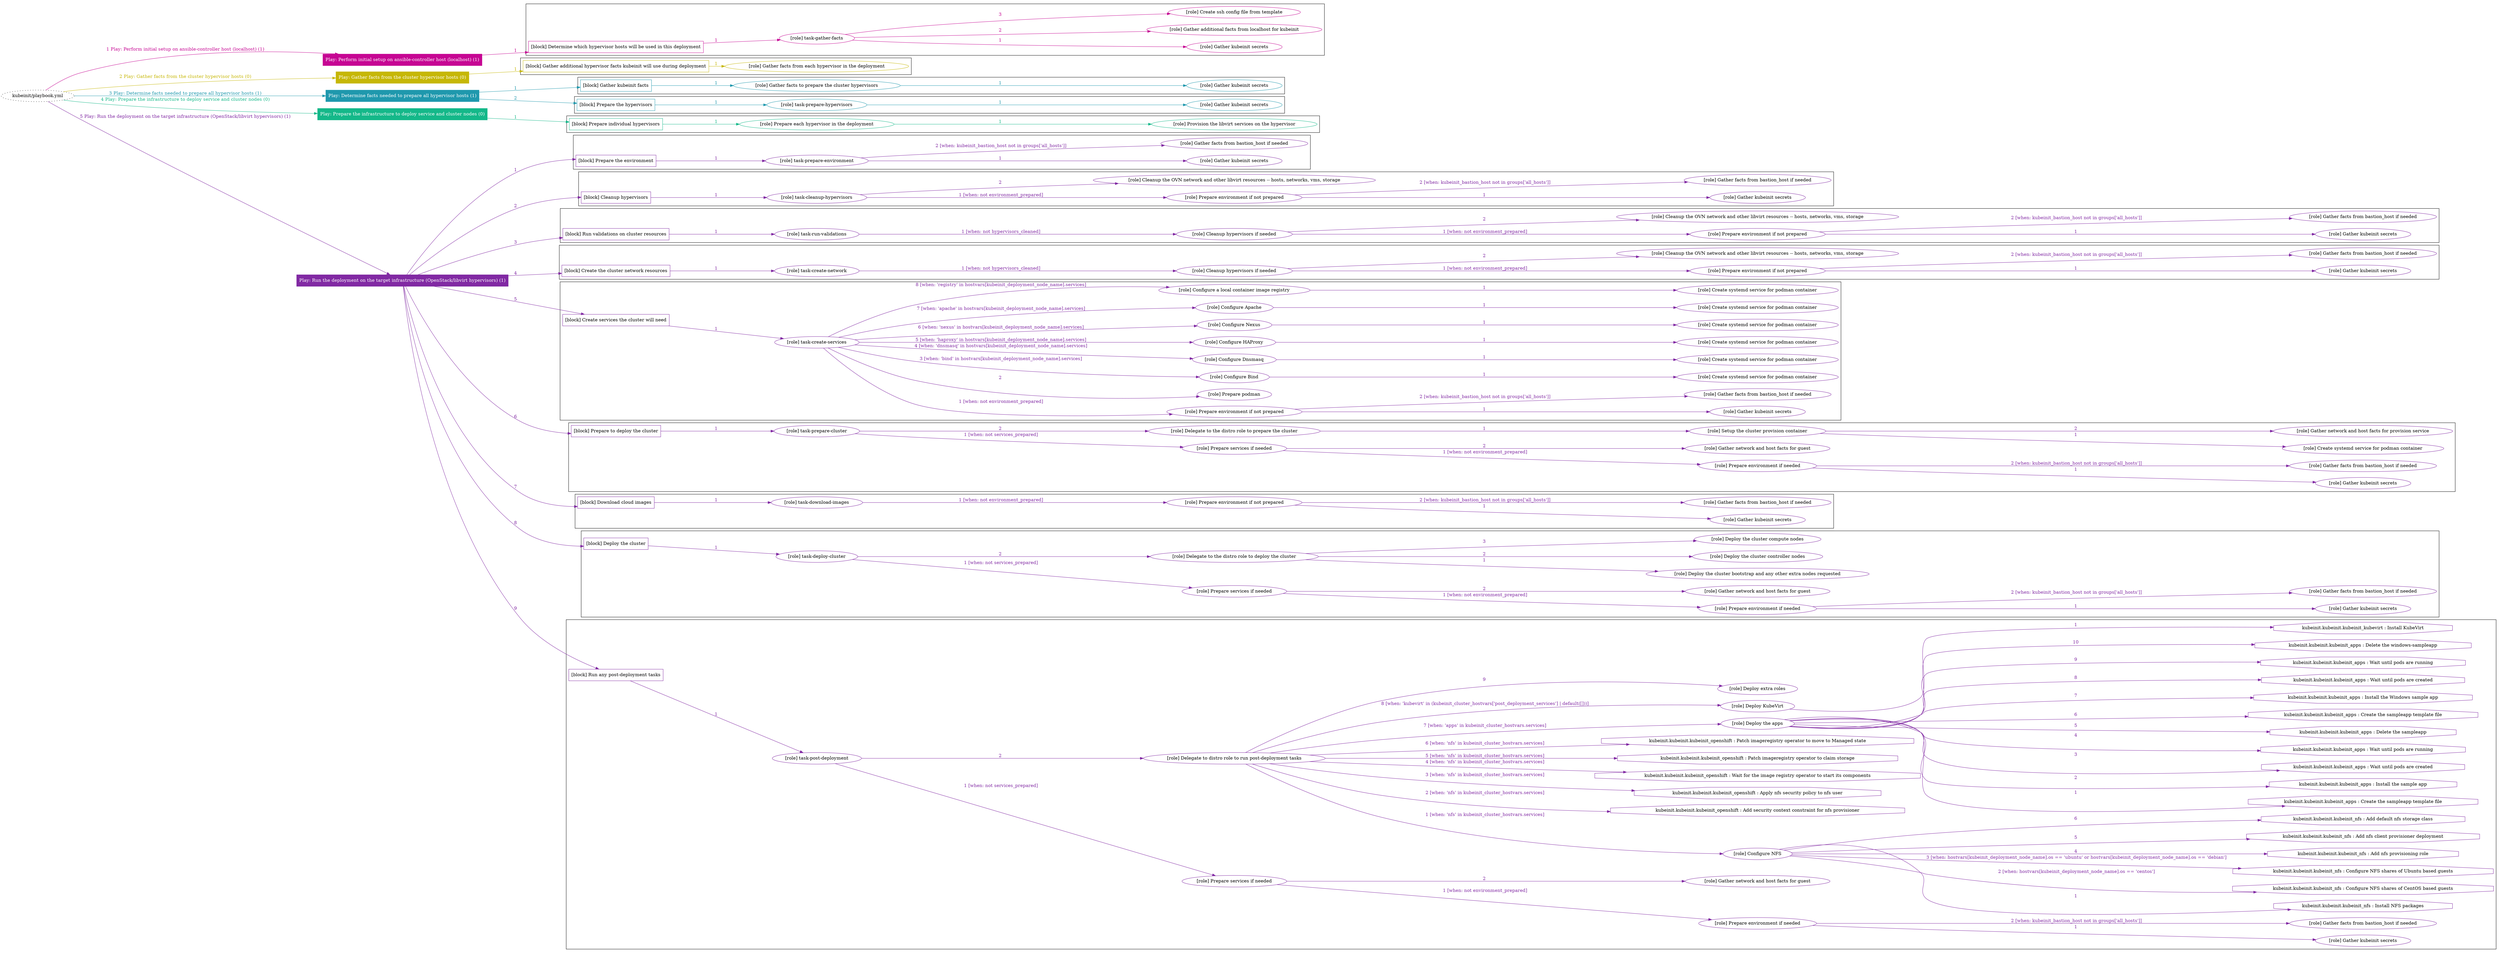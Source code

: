 digraph {
	graph [concentrate=true ordering=in rankdir=LR ratio=fill]
	edge [esep=5 sep=10]
	"kubeinit/playbook.yml" [URL="/home/runner/work/kubeinit/kubeinit/kubeinit/playbook.yml" id=playbook_24b27080 style=dotted]
	"kubeinit/playbook.yml" -> play_3005b22e [label="1 Play: Perform initial setup on ansible-controller host (localhost) (1)" color="#c60693" fontcolor="#c60693" id=edge_play_3005b22e labeltooltip="1 Play: Perform initial setup on ansible-controller host (localhost) (1)" tooltip="1 Play: Perform initial setup on ansible-controller host (localhost) (1)"]
	subgraph "Play: Perform initial setup on ansible-controller host (localhost) (1)" {
		play_3005b22e [label="Play: Perform initial setup on ansible-controller host (localhost) (1)" URL="/home/runner/work/kubeinit/kubeinit/kubeinit/playbook.yml" color="#c60693" fontcolor="#ffffff" id=play_3005b22e shape=box style=filled tooltip=localhost]
		play_3005b22e -> block_04c48a09 [label=1 color="#c60693" fontcolor="#c60693" id=edge_block_04c48a09 labeltooltip=1 tooltip=1]
		subgraph cluster_block_04c48a09 {
			block_04c48a09 [label="[block] Determine which hypervisor hosts will be used in this deployment" URL="/home/runner/work/kubeinit/kubeinit/kubeinit/playbook.yml" color="#c60693" id=block_04c48a09 labeltooltip="Determine which hypervisor hosts will be used in this deployment" shape=box tooltip="Determine which hypervisor hosts will be used in this deployment"]
			block_04c48a09 -> role_ac8f7648 [label="1 " color="#c60693" fontcolor="#c60693" id=edge_role_ac8f7648 labeltooltip="1 " tooltip="1 "]
			subgraph "task-gather-facts" {
				role_ac8f7648 [label="[role] task-gather-facts" URL="/home/runner/work/kubeinit/kubeinit/kubeinit/playbook.yml" color="#c60693" id=role_ac8f7648 tooltip="task-gather-facts"]
				role_ac8f7648 -> role_80fc2113 [label="1 " color="#c60693" fontcolor="#c60693" id=edge_role_80fc2113 labeltooltip="1 " tooltip="1 "]
				subgraph "Gather kubeinit secrets" {
					role_80fc2113 [label="[role] Gather kubeinit secrets" URL="/home/runner/.ansible/collections/ansible_collections/kubeinit/kubeinit/roles/kubeinit_prepare/tasks/build_hypervisors_group.yml" color="#c60693" id=role_80fc2113 tooltip="Gather kubeinit secrets"]
				}
				role_ac8f7648 -> role_4550990d [label="2 " color="#c60693" fontcolor="#c60693" id=edge_role_4550990d labeltooltip="2 " tooltip="2 "]
				subgraph "Gather additional facts from localhost for kubeinit" {
					role_4550990d [label="[role] Gather additional facts from localhost for kubeinit" URL="/home/runner/.ansible/collections/ansible_collections/kubeinit/kubeinit/roles/kubeinit_prepare/tasks/build_hypervisors_group.yml" color="#c60693" id=role_4550990d tooltip="Gather additional facts from localhost for kubeinit"]
				}
				role_ac8f7648 -> role_33eaaa52 [label="3 " color="#c60693" fontcolor="#c60693" id=edge_role_33eaaa52 labeltooltip="3 " tooltip="3 "]
				subgraph "Create ssh config file from template" {
					role_33eaaa52 [label="[role] Create ssh config file from template" URL="/home/runner/.ansible/collections/ansible_collections/kubeinit/kubeinit/roles/kubeinit_prepare/tasks/build_hypervisors_group.yml" color="#c60693" id=role_33eaaa52 tooltip="Create ssh config file from template"]
				}
			}
		}
	}
	"kubeinit/playbook.yml" -> play_8360326a [label="2 Play: Gather facts from the cluster hypervisor hosts (0)" color="#c6b706" fontcolor="#c6b706" id=edge_play_8360326a labeltooltip="2 Play: Gather facts from the cluster hypervisor hosts (0)" tooltip="2 Play: Gather facts from the cluster hypervisor hosts (0)"]
	subgraph "Play: Gather facts from the cluster hypervisor hosts (0)" {
		play_8360326a [label="Play: Gather facts from the cluster hypervisor hosts (0)" URL="/home/runner/work/kubeinit/kubeinit/kubeinit/playbook.yml" color="#c6b706" fontcolor="#ffffff" id=play_8360326a shape=box style=filled tooltip="Play: Gather facts from the cluster hypervisor hosts (0)"]
		play_8360326a -> block_1cc5be8b [label=1 color="#c6b706" fontcolor="#c6b706" id=edge_block_1cc5be8b labeltooltip=1 tooltip=1]
		subgraph cluster_block_1cc5be8b {
			block_1cc5be8b [label="[block] Gather additional hypervisor facts kubeinit will use during deployment" URL="/home/runner/work/kubeinit/kubeinit/kubeinit/playbook.yml" color="#c6b706" id=block_1cc5be8b labeltooltip="Gather additional hypervisor facts kubeinit will use during deployment" shape=box tooltip="Gather additional hypervisor facts kubeinit will use during deployment"]
			block_1cc5be8b -> role_6d0610b4 [label="1 " color="#c6b706" fontcolor="#c6b706" id=edge_role_6d0610b4 labeltooltip="1 " tooltip="1 "]
			subgraph "Gather facts from each hypervisor in the deployment" {
				role_6d0610b4 [label="[role] Gather facts from each hypervisor in the deployment" URL="/home/runner/work/kubeinit/kubeinit/kubeinit/playbook.yml" color="#c6b706" id=role_6d0610b4 tooltip="Gather facts from each hypervisor in the deployment"]
			}
		}
	}
	"kubeinit/playbook.yml" -> play_66950b19 [label="3 Play: Determine facts needed to prepare all hypervisor hosts (1)" color="#1f98ad" fontcolor="#1f98ad" id=edge_play_66950b19 labeltooltip="3 Play: Determine facts needed to prepare all hypervisor hosts (1)" tooltip="3 Play: Determine facts needed to prepare all hypervisor hosts (1)"]
	subgraph "Play: Determine facts needed to prepare all hypervisor hosts (1)" {
		play_66950b19 [label="Play: Determine facts needed to prepare all hypervisor hosts (1)" URL="/home/runner/work/kubeinit/kubeinit/kubeinit/playbook.yml" color="#1f98ad" fontcolor="#ffffff" id=play_66950b19 shape=box style=filled tooltip=localhost]
		play_66950b19 -> block_37763a70 [label=1 color="#1f98ad" fontcolor="#1f98ad" id=edge_block_37763a70 labeltooltip=1 tooltip=1]
		subgraph cluster_block_37763a70 {
			block_37763a70 [label="[block] Gather kubeinit facts" URL="/home/runner/work/kubeinit/kubeinit/kubeinit/playbook.yml" color="#1f98ad" id=block_37763a70 labeltooltip="Gather kubeinit facts" shape=box tooltip="Gather kubeinit facts"]
			block_37763a70 -> role_5fd8c0ba [label="1 " color="#1f98ad" fontcolor="#1f98ad" id=edge_role_5fd8c0ba labeltooltip="1 " tooltip="1 "]
			subgraph "Gather facts to prepare the cluster hypervisors" {
				role_5fd8c0ba [label="[role] Gather facts to prepare the cluster hypervisors" URL="/home/runner/work/kubeinit/kubeinit/kubeinit/playbook.yml" color="#1f98ad" id=role_5fd8c0ba tooltip="Gather facts to prepare the cluster hypervisors"]
				role_5fd8c0ba -> role_87d47666 [label="1 " color="#1f98ad" fontcolor="#1f98ad" id=edge_role_87d47666 labeltooltip="1 " tooltip="1 "]
				subgraph "Gather kubeinit secrets" {
					role_87d47666 [label="[role] Gather kubeinit secrets" URL="/home/runner/.ansible/collections/ansible_collections/kubeinit/kubeinit/roles/kubeinit_prepare/tasks/gather_kubeinit_facts.yml" color="#1f98ad" id=role_87d47666 tooltip="Gather kubeinit secrets"]
				}
			}
		}
		play_66950b19 -> block_4a6d2d0e [label=2 color="#1f98ad" fontcolor="#1f98ad" id=edge_block_4a6d2d0e labeltooltip=2 tooltip=2]
		subgraph cluster_block_4a6d2d0e {
			block_4a6d2d0e [label="[block] Prepare the hypervisors" URL="/home/runner/work/kubeinit/kubeinit/kubeinit/playbook.yml" color="#1f98ad" id=block_4a6d2d0e labeltooltip="Prepare the hypervisors" shape=box tooltip="Prepare the hypervisors"]
			block_4a6d2d0e -> role_8425c796 [label="1 " color="#1f98ad" fontcolor="#1f98ad" id=edge_role_8425c796 labeltooltip="1 " tooltip="1 "]
			subgraph "task-prepare-hypervisors" {
				role_8425c796 [label="[role] task-prepare-hypervisors" URL="/home/runner/work/kubeinit/kubeinit/kubeinit/playbook.yml" color="#1f98ad" id=role_8425c796 tooltip="task-prepare-hypervisors"]
				role_8425c796 -> role_511cc913 [label="1 " color="#1f98ad" fontcolor="#1f98ad" id=edge_role_511cc913 labeltooltip="1 " tooltip="1 "]
				subgraph "Gather kubeinit secrets" {
					role_511cc913 [label="[role] Gather kubeinit secrets" URL="/home/runner/.ansible/collections/ansible_collections/kubeinit/kubeinit/roles/kubeinit_prepare/tasks/gather_kubeinit_facts.yml" color="#1f98ad" id=role_511cc913 tooltip="Gather kubeinit secrets"]
				}
			}
		}
	}
	"kubeinit/playbook.yml" -> play_9864bafb [label="4 Play: Prepare the infrastructure to deploy service and cluster nodes (0)" color="#14b889" fontcolor="#14b889" id=edge_play_9864bafb labeltooltip="4 Play: Prepare the infrastructure to deploy service and cluster nodes (0)" tooltip="4 Play: Prepare the infrastructure to deploy service and cluster nodes (0)"]
	subgraph "Play: Prepare the infrastructure to deploy service and cluster nodes (0)" {
		play_9864bafb [label="Play: Prepare the infrastructure to deploy service and cluster nodes (0)" URL="/home/runner/work/kubeinit/kubeinit/kubeinit/playbook.yml" color="#14b889" fontcolor="#ffffff" id=play_9864bafb shape=box style=filled tooltip="Play: Prepare the infrastructure to deploy service and cluster nodes (0)"]
		play_9864bafb -> block_10c332a7 [label=1 color="#14b889" fontcolor="#14b889" id=edge_block_10c332a7 labeltooltip=1 tooltip=1]
		subgraph cluster_block_10c332a7 {
			block_10c332a7 [label="[block] Prepare individual hypervisors" URL="/home/runner/work/kubeinit/kubeinit/kubeinit/playbook.yml" color="#14b889" id=block_10c332a7 labeltooltip="Prepare individual hypervisors" shape=box tooltip="Prepare individual hypervisors"]
			block_10c332a7 -> role_3de1ec5c [label="1 " color="#14b889" fontcolor="#14b889" id=edge_role_3de1ec5c labeltooltip="1 " tooltip="1 "]
			subgraph "Prepare each hypervisor in the deployment" {
				role_3de1ec5c [label="[role] Prepare each hypervisor in the deployment" URL="/home/runner/work/kubeinit/kubeinit/kubeinit/playbook.yml" color="#14b889" id=role_3de1ec5c tooltip="Prepare each hypervisor in the deployment"]
				role_3de1ec5c -> role_4235ce1b [label="1 " color="#14b889" fontcolor="#14b889" id=edge_role_4235ce1b labeltooltip="1 " tooltip="1 "]
				subgraph "Provision the libvirt services on the hypervisor" {
					role_4235ce1b [label="[role] Provision the libvirt services on the hypervisor" URL="/home/runner/.ansible/collections/ansible_collections/kubeinit/kubeinit/roles/kubeinit_prepare/tasks/prepare_hypervisor.yml" color="#14b889" id=role_4235ce1b tooltip="Provision the libvirt services on the hypervisor"]
				}
			}
		}
	}
	"kubeinit/playbook.yml" -> play_abfdacdf [label="5 Play: Run the deployment on the target infrastructure (OpenStack/libvirt hypervisors) (1)" color="#8129a3" fontcolor="#8129a3" id=edge_play_abfdacdf labeltooltip="5 Play: Run the deployment on the target infrastructure (OpenStack/libvirt hypervisors) (1)" tooltip="5 Play: Run the deployment on the target infrastructure (OpenStack/libvirt hypervisors) (1)"]
	subgraph "Play: Run the deployment on the target infrastructure (OpenStack/libvirt hypervisors) (1)" {
		play_abfdacdf [label="Play: Run the deployment on the target infrastructure (OpenStack/libvirt hypervisors) (1)" URL="/home/runner/work/kubeinit/kubeinit/kubeinit/playbook.yml" color="#8129a3" fontcolor="#ffffff" id=play_abfdacdf shape=box style=filled tooltip=localhost]
		play_abfdacdf -> block_ac431485 [label=1 color="#8129a3" fontcolor="#8129a3" id=edge_block_ac431485 labeltooltip=1 tooltip=1]
		subgraph cluster_block_ac431485 {
			block_ac431485 [label="[block] Prepare the environment" URL="/home/runner/work/kubeinit/kubeinit/kubeinit/playbook.yml" color="#8129a3" id=block_ac431485 labeltooltip="Prepare the environment" shape=box tooltip="Prepare the environment"]
			block_ac431485 -> role_bd576cb5 [label="1 " color="#8129a3" fontcolor="#8129a3" id=edge_role_bd576cb5 labeltooltip="1 " tooltip="1 "]
			subgraph "task-prepare-environment" {
				role_bd576cb5 [label="[role] task-prepare-environment" URL="/home/runner/work/kubeinit/kubeinit/kubeinit/playbook.yml" color="#8129a3" id=role_bd576cb5 tooltip="task-prepare-environment"]
				role_bd576cb5 -> role_8f2d50ae [label="1 " color="#8129a3" fontcolor="#8129a3" id=edge_role_8f2d50ae labeltooltip="1 " tooltip="1 "]
				subgraph "Gather kubeinit secrets" {
					role_8f2d50ae [label="[role] Gather kubeinit secrets" URL="/home/runner/.ansible/collections/ansible_collections/kubeinit/kubeinit/roles/kubeinit_prepare/tasks/gather_kubeinit_facts.yml" color="#8129a3" id=role_8f2d50ae tooltip="Gather kubeinit secrets"]
				}
				role_bd576cb5 -> role_8905dc07 [label="2 [when: kubeinit_bastion_host not in groups['all_hosts']]" color="#8129a3" fontcolor="#8129a3" id=edge_role_8905dc07 labeltooltip="2 [when: kubeinit_bastion_host not in groups['all_hosts']]" tooltip="2 [when: kubeinit_bastion_host not in groups['all_hosts']]"]
				subgraph "Gather facts from bastion_host if needed" {
					role_8905dc07 [label="[role] Gather facts from bastion_host if needed" URL="/home/runner/.ansible/collections/ansible_collections/kubeinit/kubeinit/roles/kubeinit_prepare/tasks/main.yml" color="#8129a3" id=role_8905dc07 tooltip="Gather facts from bastion_host if needed"]
				}
			}
		}
		play_abfdacdf -> block_0b3c916d [label=2 color="#8129a3" fontcolor="#8129a3" id=edge_block_0b3c916d labeltooltip=2 tooltip=2]
		subgraph cluster_block_0b3c916d {
			block_0b3c916d [label="[block] Cleanup hypervisors" URL="/home/runner/work/kubeinit/kubeinit/kubeinit/playbook.yml" color="#8129a3" id=block_0b3c916d labeltooltip="Cleanup hypervisors" shape=box tooltip="Cleanup hypervisors"]
			block_0b3c916d -> role_238c2612 [label="1 " color="#8129a3" fontcolor="#8129a3" id=edge_role_238c2612 labeltooltip="1 " tooltip="1 "]
			subgraph "task-cleanup-hypervisors" {
				role_238c2612 [label="[role] task-cleanup-hypervisors" URL="/home/runner/work/kubeinit/kubeinit/kubeinit/playbook.yml" color="#8129a3" id=role_238c2612 tooltip="task-cleanup-hypervisors"]
				role_238c2612 -> role_71df4db6 [label="1 [when: not environment_prepared]" color="#8129a3" fontcolor="#8129a3" id=edge_role_71df4db6 labeltooltip="1 [when: not environment_prepared]" tooltip="1 [when: not environment_prepared]"]
				subgraph "Prepare environment if not prepared" {
					role_71df4db6 [label="[role] Prepare environment if not prepared" URL="/home/runner/.ansible/collections/ansible_collections/kubeinit/kubeinit/roles/kubeinit_libvirt/tasks/cleanup_hypervisors.yml" color="#8129a3" id=role_71df4db6 tooltip="Prepare environment if not prepared"]
					role_71df4db6 -> role_91c303ef [label="1 " color="#8129a3" fontcolor="#8129a3" id=edge_role_91c303ef labeltooltip="1 " tooltip="1 "]
					subgraph "Gather kubeinit secrets" {
						role_91c303ef [label="[role] Gather kubeinit secrets" URL="/home/runner/.ansible/collections/ansible_collections/kubeinit/kubeinit/roles/kubeinit_prepare/tasks/gather_kubeinit_facts.yml" color="#8129a3" id=role_91c303ef tooltip="Gather kubeinit secrets"]
					}
					role_71df4db6 -> role_34792654 [label="2 [when: kubeinit_bastion_host not in groups['all_hosts']]" color="#8129a3" fontcolor="#8129a3" id=edge_role_34792654 labeltooltip="2 [when: kubeinit_bastion_host not in groups['all_hosts']]" tooltip="2 [when: kubeinit_bastion_host not in groups['all_hosts']]"]
					subgraph "Gather facts from bastion_host if needed" {
						role_34792654 [label="[role] Gather facts from bastion_host if needed" URL="/home/runner/.ansible/collections/ansible_collections/kubeinit/kubeinit/roles/kubeinit_prepare/tasks/main.yml" color="#8129a3" id=role_34792654 tooltip="Gather facts from bastion_host if needed"]
					}
				}
				role_238c2612 -> role_a196d7c1 [label="2 " color="#8129a3" fontcolor="#8129a3" id=edge_role_a196d7c1 labeltooltip="2 " tooltip="2 "]
				subgraph "Cleanup the OVN network and other libvirt resources -- hosts, networks, vms, storage" {
					role_a196d7c1 [label="[role] Cleanup the OVN network and other libvirt resources -- hosts, networks, vms, storage" URL="/home/runner/.ansible/collections/ansible_collections/kubeinit/kubeinit/roles/kubeinit_libvirt/tasks/cleanup_hypervisors.yml" color="#8129a3" id=role_a196d7c1 tooltip="Cleanup the OVN network and other libvirt resources -- hosts, networks, vms, storage"]
				}
			}
		}
		play_abfdacdf -> block_0b9905a0 [label=3 color="#8129a3" fontcolor="#8129a3" id=edge_block_0b9905a0 labeltooltip=3 tooltip=3]
		subgraph cluster_block_0b9905a0 {
			block_0b9905a0 [label="[block] Run validations on cluster resources" URL="/home/runner/work/kubeinit/kubeinit/kubeinit/playbook.yml" color="#8129a3" id=block_0b9905a0 labeltooltip="Run validations on cluster resources" shape=box tooltip="Run validations on cluster resources"]
			block_0b9905a0 -> role_127d014b [label="1 " color="#8129a3" fontcolor="#8129a3" id=edge_role_127d014b labeltooltip="1 " tooltip="1 "]
			subgraph "task-run-validations" {
				role_127d014b [label="[role] task-run-validations" URL="/home/runner/work/kubeinit/kubeinit/kubeinit/playbook.yml" color="#8129a3" id=role_127d014b tooltip="task-run-validations"]
				role_127d014b -> role_70e6b80a [label="1 [when: not hypervisors_cleaned]" color="#8129a3" fontcolor="#8129a3" id=edge_role_70e6b80a labeltooltip="1 [when: not hypervisors_cleaned]" tooltip="1 [when: not hypervisors_cleaned]"]
				subgraph "Cleanup hypervisors if needed" {
					role_70e6b80a [label="[role] Cleanup hypervisors if needed" URL="/home/runner/.ansible/collections/ansible_collections/kubeinit/kubeinit/roles/kubeinit_validations/tasks/main.yml" color="#8129a3" id=role_70e6b80a tooltip="Cleanup hypervisors if needed"]
					role_70e6b80a -> role_ed552a86 [label="1 [when: not environment_prepared]" color="#8129a3" fontcolor="#8129a3" id=edge_role_ed552a86 labeltooltip="1 [when: not environment_prepared]" tooltip="1 [when: not environment_prepared]"]
					subgraph "Prepare environment if not prepared" {
						role_ed552a86 [label="[role] Prepare environment if not prepared" URL="/home/runner/.ansible/collections/ansible_collections/kubeinit/kubeinit/roles/kubeinit_libvirt/tasks/cleanup_hypervisors.yml" color="#8129a3" id=role_ed552a86 tooltip="Prepare environment if not prepared"]
						role_ed552a86 -> role_68ca4eb1 [label="1 " color="#8129a3" fontcolor="#8129a3" id=edge_role_68ca4eb1 labeltooltip="1 " tooltip="1 "]
						subgraph "Gather kubeinit secrets" {
							role_68ca4eb1 [label="[role] Gather kubeinit secrets" URL="/home/runner/.ansible/collections/ansible_collections/kubeinit/kubeinit/roles/kubeinit_prepare/tasks/gather_kubeinit_facts.yml" color="#8129a3" id=role_68ca4eb1 tooltip="Gather kubeinit secrets"]
						}
						role_ed552a86 -> role_50174f97 [label="2 [when: kubeinit_bastion_host not in groups['all_hosts']]" color="#8129a3" fontcolor="#8129a3" id=edge_role_50174f97 labeltooltip="2 [when: kubeinit_bastion_host not in groups['all_hosts']]" tooltip="2 [when: kubeinit_bastion_host not in groups['all_hosts']]"]
						subgraph "Gather facts from bastion_host if needed" {
							role_50174f97 [label="[role] Gather facts from bastion_host if needed" URL="/home/runner/.ansible/collections/ansible_collections/kubeinit/kubeinit/roles/kubeinit_prepare/tasks/main.yml" color="#8129a3" id=role_50174f97 tooltip="Gather facts from bastion_host if needed"]
						}
					}
					role_70e6b80a -> role_b03dbfbc [label="2 " color="#8129a3" fontcolor="#8129a3" id=edge_role_b03dbfbc labeltooltip="2 " tooltip="2 "]
					subgraph "Cleanup the OVN network and other libvirt resources -- hosts, networks, vms, storage" {
						role_b03dbfbc [label="[role] Cleanup the OVN network and other libvirt resources -- hosts, networks, vms, storage" URL="/home/runner/.ansible/collections/ansible_collections/kubeinit/kubeinit/roles/kubeinit_libvirt/tasks/cleanup_hypervisors.yml" color="#8129a3" id=role_b03dbfbc tooltip="Cleanup the OVN network and other libvirt resources -- hosts, networks, vms, storage"]
					}
				}
			}
		}
		play_abfdacdf -> block_7d8a70d4 [label=4 color="#8129a3" fontcolor="#8129a3" id=edge_block_7d8a70d4 labeltooltip=4 tooltip=4]
		subgraph cluster_block_7d8a70d4 {
			block_7d8a70d4 [label="[block] Create the cluster network resources" URL="/home/runner/work/kubeinit/kubeinit/kubeinit/playbook.yml" color="#8129a3" id=block_7d8a70d4 labeltooltip="Create the cluster network resources" shape=box tooltip="Create the cluster network resources"]
			block_7d8a70d4 -> role_cf856745 [label="1 " color="#8129a3" fontcolor="#8129a3" id=edge_role_cf856745 labeltooltip="1 " tooltip="1 "]
			subgraph "task-create-network" {
				role_cf856745 [label="[role] task-create-network" URL="/home/runner/work/kubeinit/kubeinit/kubeinit/playbook.yml" color="#8129a3" id=role_cf856745 tooltip="task-create-network"]
				role_cf856745 -> role_f9238dcb [label="1 [when: not hypervisors_cleaned]" color="#8129a3" fontcolor="#8129a3" id=edge_role_f9238dcb labeltooltip="1 [when: not hypervisors_cleaned]" tooltip="1 [when: not hypervisors_cleaned]"]
				subgraph "Cleanup hypervisors if needed" {
					role_f9238dcb [label="[role] Cleanup hypervisors if needed" URL="/home/runner/.ansible/collections/ansible_collections/kubeinit/kubeinit/roles/kubeinit_libvirt/tasks/create_network.yml" color="#8129a3" id=role_f9238dcb tooltip="Cleanup hypervisors if needed"]
					role_f9238dcb -> role_57d12f89 [label="1 [when: not environment_prepared]" color="#8129a3" fontcolor="#8129a3" id=edge_role_57d12f89 labeltooltip="1 [when: not environment_prepared]" tooltip="1 [when: not environment_prepared]"]
					subgraph "Prepare environment if not prepared" {
						role_57d12f89 [label="[role] Prepare environment if not prepared" URL="/home/runner/.ansible/collections/ansible_collections/kubeinit/kubeinit/roles/kubeinit_libvirt/tasks/cleanup_hypervisors.yml" color="#8129a3" id=role_57d12f89 tooltip="Prepare environment if not prepared"]
						role_57d12f89 -> role_f7606fdc [label="1 " color="#8129a3" fontcolor="#8129a3" id=edge_role_f7606fdc labeltooltip="1 " tooltip="1 "]
						subgraph "Gather kubeinit secrets" {
							role_f7606fdc [label="[role] Gather kubeinit secrets" URL="/home/runner/.ansible/collections/ansible_collections/kubeinit/kubeinit/roles/kubeinit_prepare/tasks/gather_kubeinit_facts.yml" color="#8129a3" id=role_f7606fdc tooltip="Gather kubeinit secrets"]
						}
						role_57d12f89 -> role_95739062 [label="2 [when: kubeinit_bastion_host not in groups['all_hosts']]" color="#8129a3" fontcolor="#8129a3" id=edge_role_95739062 labeltooltip="2 [when: kubeinit_bastion_host not in groups['all_hosts']]" tooltip="2 [when: kubeinit_bastion_host not in groups['all_hosts']]"]
						subgraph "Gather facts from bastion_host if needed" {
							role_95739062 [label="[role] Gather facts from bastion_host if needed" URL="/home/runner/.ansible/collections/ansible_collections/kubeinit/kubeinit/roles/kubeinit_prepare/tasks/main.yml" color="#8129a3" id=role_95739062 tooltip="Gather facts from bastion_host if needed"]
						}
					}
					role_f9238dcb -> role_c6255949 [label="2 " color="#8129a3" fontcolor="#8129a3" id=edge_role_c6255949 labeltooltip="2 " tooltip="2 "]
					subgraph "Cleanup the OVN network and other libvirt resources -- hosts, networks, vms, storage" {
						role_c6255949 [label="[role] Cleanup the OVN network and other libvirt resources -- hosts, networks, vms, storage" URL="/home/runner/.ansible/collections/ansible_collections/kubeinit/kubeinit/roles/kubeinit_libvirt/tasks/cleanup_hypervisors.yml" color="#8129a3" id=role_c6255949 tooltip="Cleanup the OVN network and other libvirt resources -- hosts, networks, vms, storage"]
					}
				}
			}
		}
		play_abfdacdf -> block_aac6e182 [label=5 color="#8129a3" fontcolor="#8129a3" id=edge_block_aac6e182 labeltooltip=5 tooltip=5]
		subgraph cluster_block_aac6e182 {
			block_aac6e182 [label="[block] Create services the cluster will need" URL="/home/runner/work/kubeinit/kubeinit/kubeinit/playbook.yml" color="#8129a3" id=block_aac6e182 labeltooltip="Create services the cluster will need" shape=box tooltip="Create services the cluster will need"]
			block_aac6e182 -> role_c73b16f9 [label="1 " color="#8129a3" fontcolor="#8129a3" id=edge_role_c73b16f9 labeltooltip="1 " tooltip="1 "]
			subgraph "task-create-services" {
				role_c73b16f9 [label="[role] task-create-services" URL="/home/runner/work/kubeinit/kubeinit/kubeinit/playbook.yml" color="#8129a3" id=role_c73b16f9 tooltip="task-create-services"]
				role_c73b16f9 -> role_1fd62610 [label="1 [when: not environment_prepared]" color="#8129a3" fontcolor="#8129a3" id=edge_role_1fd62610 labeltooltip="1 [when: not environment_prepared]" tooltip="1 [when: not environment_prepared]"]
				subgraph "Prepare environment if not prepared" {
					role_1fd62610 [label="[role] Prepare environment if not prepared" URL="/home/runner/.ansible/collections/ansible_collections/kubeinit/kubeinit/roles/kubeinit_services/tasks/main.yml" color="#8129a3" id=role_1fd62610 tooltip="Prepare environment if not prepared"]
					role_1fd62610 -> role_c8c998c7 [label="1 " color="#8129a3" fontcolor="#8129a3" id=edge_role_c8c998c7 labeltooltip="1 " tooltip="1 "]
					subgraph "Gather kubeinit secrets" {
						role_c8c998c7 [label="[role] Gather kubeinit secrets" URL="/home/runner/.ansible/collections/ansible_collections/kubeinit/kubeinit/roles/kubeinit_prepare/tasks/gather_kubeinit_facts.yml" color="#8129a3" id=role_c8c998c7 tooltip="Gather kubeinit secrets"]
					}
					role_1fd62610 -> role_c325d056 [label="2 [when: kubeinit_bastion_host not in groups['all_hosts']]" color="#8129a3" fontcolor="#8129a3" id=edge_role_c325d056 labeltooltip="2 [when: kubeinit_bastion_host not in groups['all_hosts']]" tooltip="2 [when: kubeinit_bastion_host not in groups['all_hosts']]"]
					subgraph "Gather facts from bastion_host if needed" {
						role_c325d056 [label="[role] Gather facts from bastion_host if needed" URL="/home/runner/.ansible/collections/ansible_collections/kubeinit/kubeinit/roles/kubeinit_prepare/tasks/main.yml" color="#8129a3" id=role_c325d056 tooltip="Gather facts from bastion_host if needed"]
					}
				}
				role_c73b16f9 -> role_7d8214da [label="2 " color="#8129a3" fontcolor="#8129a3" id=edge_role_7d8214da labeltooltip="2 " tooltip="2 "]
				subgraph "Prepare podman" {
					role_7d8214da [label="[role] Prepare podman" URL="/home/runner/.ansible/collections/ansible_collections/kubeinit/kubeinit/roles/kubeinit_services/tasks/00_create_service_pod.yml" color="#8129a3" id=role_7d8214da tooltip="Prepare podman"]
				}
				role_c73b16f9 -> role_600e3486 [label="3 [when: 'bind' in hostvars[kubeinit_deployment_node_name].services]" color="#8129a3" fontcolor="#8129a3" id=edge_role_600e3486 labeltooltip="3 [when: 'bind' in hostvars[kubeinit_deployment_node_name].services]" tooltip="3 [when: 'bind' in hostvars[kubeinit_deployment_node_name].services]"]
				subgraph "Configure Bind" {
					role_600e3486 [label="[role] Configure Bind" URL="/home/runner/.ansible/collections/ansible_collections/kubeinit/kubeinit/roles/kubeinit_services/tasks/start_services_containers.yml" color="#8129a3" id=role_600e3486 tooltip="Configure Bind"]
					role_600e3486 -> role_c31051d7 [label="1 " color="#8129a3" fontcolor="#8129a3" id=edge_role_c31051d7 labeltooltip="1 " tooltip="1 "]
					subgraph "Create systemd service for podman container" {
						role_c31051d7 [label="[role] Create systemd service for podman container" URL="/home/runner/.ansible/collections/ansible_collections/kubeinit/kubeinit/roles/kubeinit_bind/tasks/main.yml" color="#8129a3" id=role_c31051d7 tooltip="Create systemd service for podman container"]
					}
				}
				role_c73b16f9 -> role_c7ea49f2 [label="4 [when: 'dnsmasq' in hostvars[kubeinit_deployment_node_name].services]" color="#8129a3" fontcolor="#8129a3" id=edge_role_c7ea49f2 labeltooltip="4 [when: 'dnsmasq' in hostvars[kubeinit_deployment_node_name].services]" tooltip="4 [when: 'dnsmasq' in hostvars[kubeinit_deployment_node_name].services]"]
				subgraph "Configure Dnsmasq" {
					role_c7ea49f2 [label="[role] Configure Dnsmasq" URL="/home/runner/.ansible/collections/ansible_collections/kubeinit/kubeinit/roles/kubeinit_services/tasks/start_services_containers.yml" color="#8129a3" id=role_c7ea49f2 tooltip="Configure Dnsmasq"]
					role_c7ea49f2 -> role_16824842 [label="1 " color="#8129a3" fontcolor="#8129a3" id=edge_role_16824842 labeltooltip="1 " tooltip="1 "]
					subgraph "Create systemd service for podman container" {
						role_16824842 [label="[role] Create systemd service for podman container" URL="/home/runner/.ansible/collections/ansible_collections/kubeinit/kubeinit/roles/kubeinit_dnsmasq/tasks/main.yml" color="#8129a3" id=role_16824842 tooltip="Create systemd service for podman container"]
					}
				}
				role_c73b16f9 -> role_ac1ad6f4 [label="5 [when: 'haproxy' in hostvars[kubeinit_deployment_node_name].services]" color="#8129a3" fontcolor="#8129a3" id=edge_role_ac1ad6f4 labeltooltip="5 [when: 'haproxy' in hostvars[kubeinit_deployment_node_name].services]" tooltip="5 [when: 'haproxy' in hostvars[kubeinit_deployment_node_name].services]"]
				subgraph "Configure HAProxy" {
					role_ac1ad6f4 [label="[role] Configure HAProxy" URL="/home/runner/.ansible/collections/ansible_collections/kubeinit/kubeinit/roles/kubeinit_services/tasks/start_services_containers.yml" color="#8129a3" id=role_ac1ad6f4 tooltip="Configure HAProxy"]
					role_ac1ad6f4 -> role_29ddf44d [label="1 " color="#8129a3" fontcolor="#8129a3" id=edge_role_29ddf44d labeltooltip="1 " tooltip="1 "]
					subgraph "Create systemd service for podman container" {
						role_29ddf44d [label="[role] Create systemd service for podman container" URL="/home/runner/.ansible/collections/ansible_collections/kubeinit/kubeinit/roles/kubeinit_haproxy/tasks/main.yml" color="#8129a3" id=role_29ddf44d tooltip="Create systemd service for podman container"]
					}
				}
				role_c73b16f9 -> role_7efdd00a [label="6 [when: 'nexus' in hostvars[kubeinit_deployment_node_name].services]" color="#8129a3" fontcolor="#8129a3" id=edge_role_7efdd00a labeltooltip="6 [when: 'nexus' in hostvars[kubeinit_deployment_node_name].services]" tooltip="6 [when: 'nexus' in hostvars[kubeinit_deployment_node_name].services]"]
				subgraph "Configure Nexus" {
					role_7efdd00a [label="[role] Configure Nexus" URL="/home/runner/.ansible/collections/ansible_collections/kubeinit/kubeinit/roles/kubeinit_services/tasks/start_services_containers.yml" color="#8129a3" id=role_7efdd00a tooltip="Configure Nexus"]
					role_7efdd00a -> role_f19b1f51 [label="1 " color="#8129a3" fontcolor="#8129a3" id=edge_role_f19b1f51 labeltooltip="1 " tooltip="1 "]
					subgraph "Create systemd service for podman container" {
						role_f19b1f51 [label="[role] Create systemd service for podman container" URL="/home/runner/.ansible/collections/ansible_collections/kubeinit/kubeinit/roles/kubeinit_nexus/tasks/main.yml" color="#8129a3" id=role_f19b1f51 tooltip="Create systemd service for podman container"]
					}
				}
				role_c73b16f9 -> role_1ef8502e [label="7 [when: 'apache' in hostvars[kubeinit_deployment_node_name].services]" color="#8129a3" fontcolor="#8129a3" id=edge_role_1ef8502e labeltooltip="7 [when: 'apache' in hostvars[kubeinit_deployment_node_name].services]" tooltip="7 [when: 'apache' in hostvars[kubeinit_deployment_node_name].services]"]
				subgraph "Configure Apache" {
					role_1ef8502e [label="[role] Configure Apache" URL="/home/runner/.ansible/collections/ansible_collections/kubeinit/kubeinit/roles/kubeinit_services/tasks/start_services_containers.yml" color="#8129a3" id=role_1ef8502e tooltip="Configure Apache"]
					role_1ef8502e -> role_9137686e [label="1 " color="#8129a3" fontcolor="#8129a3" id=edge_role_9137686e labeltooltip="1 " tooltip="1 "]
					subgraph "Create systemd service for podman container" {
						role_9137686e [label="[role] Create systemd service for podman container" URL="/home/runner/.ansible/collections/ansible_collections/kubeinit/kubeinit/roles/kubeinit_apache/tasks/main.yml" color="#8129a3" id=role_9137686e tooltip="Create systemd service for podman container"]
					}
				}
				role_c73b16f9 -> role_b9b7131d [label="8 [when: 'registry' in hostvars[kubeinit_deployment_node_name].services]" color="#8129a3" fontcolor="#8129a3" id=edge_role_b9b7131d labeltooltip="8 [when: 'registry' in hostvars[kubeinit_deployment_node_name].services]" tooltip="8 [when: 'registry' in hostvars[kubeinit_deployment_node_name].services]"]
				subgraph "Configure a local container image registry" {
					role_b9b7131d [label="[role] Configure a local container image registry" URL="/home/runner/.ansible/collections/ansible_collections/kubeinit/kubeinit/roles/kubeinit_services/tasks/start_services_containers.yml" color="#8129a3" id=role_b9b7131d tooltip="Configure a local container image registry"]
					role_b9b7131d -> role_2af0abf1 [label="1 " color="#8129a3" fontcolor="#8129a3" id=edge_role_2af0abf1 labeltooltip="1 " tooltip="1 "]
					subgraph "Create systemd service for podman container" {
						role_2af0abf1 [label="[role] Create systemd service for podman container" URL="/home/runner/.ansible/collections/ansible_collections/kubeinit/kubeinit/roles/kubeinit_registry/tasks/main.yml" color="#8129a3" id=role_2af0abf1 tooltip="Create systemd service for podman container"]
					}
				}
			}
		}
		play_abfdacdf -> block_3ffb4482 [label=6 color="#8129a3" fontcolor="#8129a3" id=edge_block_3ffb4482 labeltooltip=6 tooltip=6]
		subgraph cluster_block_3ffb4482 {
			block_3ffb4482 [label="[block] Prepare to deploy the cluster" URL="/home/runner/work/kubeinit/kubeinit/kubeinit/playbook.yml" color="#8129a3" id=block_3ffb4482 labeltooltip="Prepare to deploy the cluster" shape=box tooltip="Prepare to deploy the cluster"]
			block_3ffb4482 -> role_577ba68b [label="1 " color="#8129a3" fontcolor="#8129a3" id=edge_role_577ba68b labeltooltip="1 " tooltip="1 "]
			subgraph "task-prepare-cluster" {
				role_577ba68b [label="[role] task-prepare-cluster" URL="/home/runner/work/kubeinit/kubeinit/kubeinit/playbook.yml" color="#8129a3" id=role_577ba68b tooltip="task-prepare-cluster"]
				role_577ba68b -> role_ef919adb [label="1 [when: not services_prepared]" color="#8129a3" fontcolor="#8129a3" id=edge_role_ef919adb labeltooltip="1 [when: not services_prepared]" tooltip="1 [when: not services_prepared]"]
				subgraph "Prepare services if needed" {
					role_ef919adb [label="[role] Prepare services if needed" URL="/home/runner/.ansible/collections/ansible_collections/kubeinit/kubeinit/roles/kubeinit_prepare/tasks/prepare_cluster.yml" color="#8129a3" id=role_ef919adb tooltip="Prepare services if needed"]
					role_ef919adb -> role_fae3e73d [label="1 [when: not environment_prepared]" color="#8129a3" fontcolor="#8129a3" id=edge_role_fae3e73d labeltooltip="1 [when: not environment_prepared]" tooltip="1 [when: not environment_prepared]"]
					subgraph "Prepare environment if needed" {
						role_fae3e73d [label="[role] Prepare environment if needed" URL="/home/runner/.ansible/collections/ansible_collections/kubeinit/kubeinit/roles/kubeinit_services/tasks/prepare_services.yml" color="#8129a3" id=role_fae3e73d tooltip="Prepare environment if needed"]
						role_fae3e73d -> role_ed28d810 [label="1 " color="#8129a3" fontcolor="#8129a3" id=edge_role_ed28d810 labeltooltip="1 " tooltip="1 "]
						subgraph "Gather kubeinit secrets" {
							role_ed28d810 [label="[role] Gather kubeinit secrets" URL="/home/runner/.ansible/collections/ansible_collections/kubeinit/kubeinit/roles/kubeinit_prepare/tasks/gather_kubeinit_facts.yml" color="#8129a3" id=role_ed28d810 tooltip="Gather kubeinit secrets"]
						}
						role_fae3e73d -> role_2e53adcb [label="2 [when: kubeinit_bastion_host not in groups['all_hosts']]" color="#8129a3" fontcolor="#8129a3" id=edge_role_2e53adcb labeltooltip="2 [when: kubeinit_bastion_host not in groups['all_hosts']]" tooltip="2 [when: kubeinit_bastion_host not in groups['all_hosts']]"]
						subgraph "Gather facts from bastion_host if needed" {
							role_2e53adcb [label="[role] Gather facts from bastion_host if needed" URL="/home/runner/.ansible/collections/ansible_collections/kubeinit/kubeinit/roles/kubeinit_prepare/tasks/main.yml" color="#8129a3" id=role_2e53adcb tooltip="Gather facts from bastion_host if needed"]
						}
					}
					role_ef919adb -> role_0f998cab [label="2 " color="#8129a3" fontcolor="#8129a3" id=edge_role_0f998cab labeltooltip="2 " tooltip="2 "]
					subgraph "Gather network and host facts for guest" {
						role_0f998cab [label="[role] Gather network and host facts for guest" URL="/home/runner/.ansible/collections/ansible_collections/kubeinit/kubeinit/roles/kubeinit_services/tasks/prepare_services.yml" color="#8129a3" id=role_0f998cab tooltip="Gather network and host facts for guest"]
					}
				}
				role_577ba68b -> role_3d2f3033 [label="2 " color="#8129a3" fontcolor="#8129a3" id=edge_role_3d2f3033 labeltooltip="2 " tooltip="2 "]
				subgraph "Delegate to the distro role to prepare the cluster" {
					role_3d2f3033 [label="[role] Delegate to the distro role to prepare the cluster" URL="/home/runner/.ansible/collections/ansible_collections/kubeinit/kubeinit/roles/kubeinit_prepare/tasks/prepare_cluster.yml" color="#8129a3" id=role_3d2f3033 tooltip="Delegate to the distro role to prepare the cluster"]
					role_3d2f3033 -> role_b39339a8 [label="1 " color="#8129a3" fontcolor="#8129a3" id=edge_role_b39339a8 labeltooltip="1 " tooltip="1 "]
					subgraph "Setup the cluster provision container" {
						role_b39339a8 [label="[role] Setup the cluster provision container" URL="/home/runner/.ansible/collections/ansible_collections/kubeinit/kubeinit/roles/kubeinit_openshift/tasks/prepare_cluster.yml" color="#8129a3" id=role_b39339a8 tooltip="Setup the cluster provision container"]
						role_b39339a8 -> role_994c09c1 [label="1 " color="#8129a3" fontcolor="#8129a3" id=edge_role_994c09c1 labeltooltip="1 " tooltip="1 "]
						subgraph "Create systemd service for podman container" {
							role_994c09c1 [label="[role] Create systemd service for podman container" URL="/home/runner/.ansible/collections/ansible_collections/kubeinit/kubeinit/roles/kubeinit_services/tasks/create_provision_container.yml" color="#8129a3" id=role_994c09c1 tooltip="Create systemd service for podman container"]
						}
						role_b39339a8 -> role_4a888fba [label="2 " color="#8129a3" fontcolor="#8129a3" id=edge_role_4a888fba labeltooltip="2 " tooltip="2 "]
						subgraph "Gather network and host facts for provision service" {
							role_4a888fba [label="[role] Gather network and host facts for provision service" URL="/home/runner/.ansible/collections/ansible_collections/kubeinit/kubeinit/roles/kubeinit_services/tasks/create_provision_container.yml" color="#8129a3" id=role_4a888fba tooltip="Gather network and host facts for provision service"]
						}
					}
				}
			}
		}
		play_abfdacdf -> block_36808b4f [label=7 color="#8129a3" fontcolor="#8129a3" id=edge_block_36808b4f labeltooltip=7 tooltip=7]
		subgraph cluster_block_36808b4f {
			block_36808b4f [label="[block] Download cloud images" URL="/home/runner/work/kubeinit/kubeinit/kubeinit/playbook.yml" color="#8129a3" id=block_36808b4f labeltooltip="Download cloud images" shape=box tooltip="Download cloud images"]
			block_36808b4f -> role_a4748b48 [label="1 " color="#8129a3" fontcolor="#8129a3" id=edge_role_a4748b48 labeltooltip="1 " tooltip="1 "]
			subgraph "task-download-images" {
				role_a4748b48 [label="[role] task-download-images" URL="/home/runner/work/kubeinit/kubeinit/kubeinit/playbook.yml" color="#8129a3" id=role_a4748b48 tooltip="task-download-images"]
				role_a4748b48 -> role_eccfe93f [label="1 [when: not environment_prepared]" color="#8129a3" fontcolor="#8129a3" id=edge_role_eccfe93f labeltooltip="1 [when: not environment_prepared]" tooltip="1 [when: not environment_prepared]"]
				subgraph "Prepare environment if not prepared" {
					role_eccfe93f [label="[role] Prepare environment if not prepared" URL="/home/runner/.ansible/collections/ansible_collections/kubeinit/kubeinit/roles/kubeinit_libvirt/tasks/download_cloud_images.yml" color="#8129a3" id=role_eccfe93f tooltip="Prepare environment if not prepared"]
					role_eccfe93f -> role_5312f0c9 [label="1 " color="#8129a3" fontcolor="#8129a3" id=edge_role_5312f0c9 labeltooltip="1 " tooltip="1 "]
					subgraph "Gather kubeinit secrets" {
						role_5312f0c9 [label="[role] Gather kubeinit secrets" URL="/home/runner/.ansible/collections/ansible_collections/kubeinit/kubeinit/roles/kubeinit_prepare/tasks/gather_kubeinit_facts.yml" color="#8129a3" id=role_5312f0c9 tooltip="Gather kubeinit secrets"]
					}
					role_eccfe93f -> role_76720e6d [label="2 [when: kubeinit_bastion_host not in groups['all_hosts']]" color="#8129a3" fontcolor="#8129a3" id=edge_role_76720e6d labeltooltip="2 [when: kubeinit_bastion_host not in groups['all_hosts']]" tooltip="2 [when: kubeinit_bastion_host not in groups['all_hosts']]"]
					subgraph "Gather facts from bastion_host if needed" {
						role_76720e6d [label="[role] Gather facts from bastion_host if needed" URL="/home/runner/.ansible/collections/ansible_collections/kubeinit/kubeinit/roles/kubeinit_prepare/tasks/main.yml" color="#8129a3" id=role_76720e6d tooltip="Gather facts from bastion_host if needed"]
					}
				}
			}
		}
		play_abfdacdf -> block_7edeba48 [label=8 color="#8129a3" fontcolor="#8129a3" id=edge_block_7edeba48 labeltooltip=8 tooltip=8]
		subgraph cluster_block_7edeba48 {
			block_7edeba48 [label="[block] Deploy the cluster" URL="/home/runner/work/kubeinit/kubeinit/kubeinit/playbook.yml" color="#8129a3" id=block_7edeba48 labeltooltip="Deploy the cluster" shape=box tooltip="Deploy the cluster"]
			block_7edeba48 -> role_07c26a9e [label="1 " color="#8129a3" fontcolor="#8129a3" id=edge_role_07c26a9e labeltooltip="1 " tooltip="1 "]
			subgraph "task-deploy-cluster" {
				role_07c26a9e [label="[role] task-deploy-cluster" URL="/home/runner/work/kubeinit/kubeinit/kubeinit/playbook.yml" color="#8129a3" id=role_07c26a9e tooltip="task-deploy-cluster"]
				role_07c26a9e -> role_63773e73 [label="1 [when: not services_prepared]" color="#8129a3" fontcolor="#8129a3" id=edge_role_63773e73 labeltooltip="1 [when: not services_prepared]" tooltip="1 [when: not services_prepared]"]
				subgraph "Prepare services if needed" {
					role_63773e73 [label="[role] Prepare services if needed" URL="/home/runner/.ansible/collections/ansible_collections/kubeinit/kubeinit/roles/kubeinit_prepare/tasks/deploy_cluster.yml" color="#8129a3" id=role_63773e73 tooltip="Prepare services if needed"]
					role_63773e73 -> role_24b534f1 [label="1 [when: not environment_prepared]" color="#8129a3" fontcolor="#8129a3" id=edge_role_24b534f1 labeltooltip="1 [when: not environment_prepared]" tooltip="1 [when: not environment_prepared]"]
					subgraph "Prepare environment if needed" {
						role_24b534f1 [label="[role] Prepare environment if needed" URL="/home/runner/.ansible/collections/ansible_collections/kubeinit/kubeinit/roles/kubeinit_services/tasks/prepare_services.yml" color="#8129a3" id=role_24b534f1 tooltip="Prepare environment if needed"]
						role_24b534f1 -> role_1be513b4 [label="1 " color="#8129a3" fontcolor="#8129a3" id=edge_role_1be513b4 labeltooltip="1 " tooltip="1 "]
						subgraph "Gather kubeinit secrets" {
							role_1be513b4 [label="[role] Gather kubeinit secrets" URL="/home/runner/.ansible/collections/ansible_collections/kubeinit/kubeinit/roles/kubeinit_prepare/tasks/gather_kubeinit_facts.yml" color="#8129a3" id=role_1be513b4 tooltip="Gather kubeinit secrets"]
						}
						role_24b534f1 -> role_b7a3c5e4 [label="2 [when: kubeinit_bastion_host not in groups['all_hosts']]" color="#8129a3" fontcolor="#8129a3" id=edge_role_b7a3c5e4 labeltooltip="2 [when: kubeinit_bastion_host not in groups['all_hosts']]" tooltip="2 [when: kubeinit_bastion_host not in groups['all_hosts']]"]
						subgraph "Gather facts from bastion_host if needed" {
							role_b7a3c5e4 [label="[role] Gather facts from bastion_host if needed" URL="/home/runner/.ansible/collections/ansible_collections/kubeinit/kubeinit/roles/kubeinit_prepare/tasks/main.yml" color="#8129a3" id=role_b7a3c5e4 tooltip="Gather facts from bastion_host if needed"]
						}
					}
					role_63773e73 -> role_c7313acc [label="2 " color="#8129a3" fontcolor="#8129a3" id=edge_role_c7313acc labeltooltip="2 " tooltip="2 "]
					subgraph "Gather network and host facts for guest" {
						role_c7313acc [label="[role] Gather network and host facts for guest" URL="/home/runner/.ansible/collections/ansible_collections/kubeinit/kubeinit/roles/kubeinit_services/tasks/prepare_services.yml" color="#8129a3" id=role_c7313acc tooltip="Gather network and host facts for guest"]
					}
				}
				role_07c26a9e -> role_25aa3679 [label="2 " color="#8129a3" fontcolor="#8129a3" id=edge_role_25aa3679 labeltooltip="2 " tooltip="2 "]
				subgraph "Delegate to the distro role to deploy the cluster" {
					role_25aa3679 [label="[role] Delegate to the distro role to deploy the cluster" URL="/home/runner/.ansible/collections/ansible_collections/kubeinit/kubeinit/roles/kubeinit_prepare/tasks/deploy_cluster.yml" color="#8129a3" id=role_25aa3679 tooltip="Delegate to the distro role to deploy the cluster"]
					role_25aa3679 -> role_9a36ad3f [label="1 " color="#8129a3" fontcolor="#8129a3" id=edge_role_9a36ad3f labeltooltip="1 " tooltip="1 "]
					subgraph "Deploy the cluster bootstrap and any other extra nodes requested" {
						role_9a36ad3f [label="[role] Deploy the cluster bootstrap and any other extra nodes requested" URL="/home/runner/.ansible/collections/ansible_collections/kubeinit/kubeinit/roles/kubeinit_openshift/tasks/main.yml" color="#8129a3" id=role_9a36ad3f tooltip="Deploy the cluster bootstrap and any other extra nodes requested"]
					}
					role_25aa3679 -> role_b291c7b0 [label="2 " color="#8129a3" fontcolor="#8129a3" id=edge_role_b291c7b0 labeltooltip="2 " tooltip="2 "]
					subgraph "Deploy the cluster controller nodes" {
						role_b291c7b0 [label="[role] Deploy the cluster controller nodes" URL="/home/runner/.ansible/collections/ansible_collections/kubeinit/kubeinit/roles/kubeinit_openshift/tasks/main.yml" color="#8129a3" id=role_b291c7b0 tooltip="Deploy the cluster controller nodes"]
					}
					role_25aa3679 -> role_e9d42c44 [label="3 " color="#8129a3" fontcolor="#8129a3" id=edge_role_e9d42c44 labeltooltip="3 " tooltip="3 "]
					subgraph "Deploy the cluster compute nodes" {
						role_e9d42c44 [label="[role] Deploy the cluster compute nodes" URL="/home/runner/.ansible/collections/ansible_collections/kubeinit/kubeinit/roles/kubeinit_openshift/tasks/main.yml" color="#8129a3" id=role_e9d42c44 tooltip="Deploy the cluster compute nodes"]
					}
				}
			}
		}
		play_abfdacdf -> block_f9ffceed [label=9 color="#8129a3" fontcolor="#8129a3" id=edge_block_f9ffceed labeltooltip=9 tooltip=9]
		subgraph cluster_block_f9ffceed {
			block_f9ffceed [label="[block] Run any post-deployment tasks" URL="/home/runner/work/kubeinit/kubeinit/kubeinit/playbook.yml" color="#8129a3" id=block_f9ffceed labeltooltip="Run any post-deployment tasks" shape=box tooltip="Run any post-deployment tasks"]
			block_f9ffceed -> role_bf5f34c0 [label="1 " color="#8129a3" fontcolor="#8129a3" id=edge_role_bf5f34c0 labeltooltip="1 " tooltip="1 "]
			subgraph "task-post-deployment" {
				role_bf5f34c0 [label="[role] task-post-deployment" URL="/home/runner/work/kubeinit/kubeinit/kubeinit/playbook.yml" color="#8129a3" id=role_bf5f34c0 tooltip="task-post-deployment"]
				role_bf5f34c0 -> role_89d31579 [label="1 [when: not services_prepared]" color="#8129a3" fontcolor="#8129a3" id=edge_role_89d31579 labeltooltip="1 [when: not services_prepared]" tooltip="1 [when: not services_prepared]"]
				subgraph "Prepare services if needed" {
					role_89d31579 [label="[role] Prepare services if needed" URL="/home/runner/.ansible/collections/ansible_collections/kubeinit/kubeinit/roles/kubeinit_prepare/tasks/post_deployment.yml" color="#8129a3" id=role_89d31579 tooltip="Prepare services if needed"]
					role_89d31579 -> role_02b4bec9 [label="1 [when: not environment_prepared]" color="#8129a3" fontcolor="#8129a3" id=edge_role_02b4bec9 labeltooltip="1 [when: not environment_prepared]" tooltip="1 [when: not environment_prepared]"]
					subgraph "Prepare environment if needed" {
						role_02b4bec9 [label="[role] Prepare environment if needed" URL="/home/runner/.ansible/collections/ansible_collections/kubeinit/kubeinit/roles/kubeinit_services/tasks/prepare_services.yml" color="#8129a3" id=role_02b4bec9 tooltip="Prepare environment if needed"]
						role_02b4bec9 -> role_e0bc6e6f [label="1 " color="#8129a3" fontcolor="#8129a3" id=edge_role_e0bc6e6f labeltooltip="1 " tooltip="1 "]
						subgraph "Gather kubeinit secrets" {
							role_e0bc6e6f [label="[role] Gather kubeinit secrets" URL="/home/runner/.ansible/collections/ansible_collections/kubeinit/kubeinit/roles/kubeinit_prepare/tasks/gather_kubeinit_facts.yml" color="#8129a3" id=role_e0bc6e6f tooltip="Gather kubeinit secrets"]
						}
						role_02b4bec9 -> role_912eeee8 [label="2 [when: kubeinit_bastion_host not in groups['all_hosts']]" color="#8129a3" fontcolor="#8129a3" id=edge_role_912eeee8 labeltooltip="2 [when: kubeinit_bastion_host not in groups['all_hosts']]" tooltip="2 [when: kubeinit_bastion_host not in groups['all_hosts']]"]
						subgraph "Gather facts from bastion_host if needed" {
							role_912eeee8 [label="[role] Gather facts from bastion_host if needed" URL="/home/runner/.ansible/collections/ansible_collections/kubeinit/kubeinit/roles/kubeinit_prepare/tasks/main.yml" color="#8129a3" id=role_912eeee8 tooltip="Gather facts from bastion_host if needed"]
						}
					}
					role_89d31579 -> role_dcf7b279 [label="2 " color="#8129a3" fontcolor="#8129a3" id=edge_role_dcf7b279 labeltooltip="2 " tooltip="2 "]
					subgraph "Gather network and host facts for guest" {
						role_dcf7b279 [label="[role] Gather network and host facts for guest" URL="/home/runner/.ansible/collections/ansible_collections/kubeinit/kubeinit/roles/kubeinit_services/tasks/prepare_services.yml" color="#8129a3" id=role_dcf7b279 tooltip="Gather network and host facts for guest"]
					}
				}
				role_bf5f34c0 -> role_cc9bd62f [label="2 " color="#8129a3" fontcolor="#8129a3" id=edge_role_cc9bd62f labeltooltip="2 " tooltip="2 "]
				subgraph "Delegate to distro role to run post-deployment tasks" {
					role_cc9bd62f [label="[role] Delegate to distro role to run post-deployment tasks" URL="/home/runner/.ansible/collections/ansible_collections/kubeinit/kubeinit/roles/kubeinit_prepare/tasks/post_deployment.yml" color="#8129a3" id=role_cc9bd62f tooltip="Delegate to distro role to run post-deployment tasks"]
					role_cc9bd62f -> role_d926fa6d [label="1 [when: 'nfs' in kubeinit_cluster_hostvars.services]" color="#8129a3" fontcolor="#8129a3" id=edge_role_d926fa6d labeltooltip="1 [when: 'nfs' in kubeinit_cluster_hostvars.services]" tooltip="1 [when: 'nfs' in kubeinit_cluster_hostvars.services]"]
					subgraph "Configure NFS" {
						role_d926fa6d [label="[role] Configure NFS" URL="/home/runner/.ansible/collections/ansible_collections/kubeinit/kubeinit/roles/kubeinit_openshift/tasks/post_deployment_tasks.yml" color="#8129a3" id=role_d926fa6d tooltip="Configure NFS"]
						task_1bd962b7 [label="kubeinit.kubeinit.kubeinit_nfs : Install NFS packages" URL="/home/runner/.ansible/collections/ansible_collections/kubeinit/kubeinit/roles/kubeinit_nfs/tasks/main.yml" color="#8129a3" id=task_1bd962b7 shape=octagon tooltip="kubeinit.kubeinit.kubeinit_nfs : Install NFS packages"]
						role_d926fa6d -> task_1bd962b7 [label="1 " color="#8129a3" fontcolor="#8129a3" id=edge_task_1bd962b7 labeltooltip="1 " tooltip="1 "]
						task_2d30c3e9 [label="kubeinit.kubeinit.kubeinit_nfs : Configure NFS shares of CentOS based guests" URL="/home/runner/.ansible/collections/ansible_collections/kubeinit/kubeinit/roles/kubeinit_nfs/tasks/main.yml" color="#8129a3" id=task_2d30c3e9 shape=octagon tooltip="kubeinit.kubeinit.kubeinit_nfs : Configure NFS shares of CentOS based guests"]
						role_d926fa6d -> task_2d30c3e9 [label="2 [when: hostvars[kubeinit_deployment_node_name].os == 'centos']" color="#8129a3" fontcolor="#8129a3" id=edge_task_2d30c3e9 labeltooltip="2 [when: hostvars[kubeinit_deployment_node_name].os == 'centos']" tooltip="2 [when: hostvars[kubeinit_deployment_node_name].os == 'centos']"]
						task_1a01ec16 [label="kubeinit.kubeinit.kubeinit_nfs : Configure NFS shares of Ubuntu based guests" URL="/home/runner/.ansible/collections/ansible_collections/kubeinit/kubeinit/roles/kubeinit_nfs/tasks/main.yml" color="#8129a3" id=task_1a01ec16 shape=octagon tooltip="kubeinit.kubeinit.kubeinit_nfs : Configure NFS shares of Ubuntu based guests"]
						role_d926fa6d -> task_1a01ec16 [label="3 [when: hostvars[kubeinit_deployment_node_name].os == 'ubuntu' or hostvars[kubeinit_deployment_node_name].os == 'debian']" color="#8129a3" fontcolor="#8129a3" id=edge_task_1a01ec16 labeltooltip="3 [when: hostvars[kubeinit_deployment_node_name].os == 'ubuntu' or hostvars[kubeinit_deployment_node_name].os == 'debian']" tooltip="3 [when: hostvars[kubeinit_deployment_node_name].os == 'ubuntu' or hostvars[kubeinit_deployment_node_name].os == 'debian']"]
						task_43ae6765 [label="kubeinit.kubeinit.kubeinit_nfs : Add nfs provisioning role" URL="/home/runner/.ansible/collections/ansible_collections/kubeinit/kubeinit/roles/kubeinit_nfs/tasks/main.yml" color="#8129a3" id=task_43ae6765 shape=octagon tooltip="kubeinit.kubeinit.kubeinit_nfs : Add nfs provisioning role"]
						role_d926fa6d -> task_43ae6765 [label="4 " color="#8129a3" fontcolor="#8129a3" id=edge_task_43ae6765 labeltooltip="4 " tooltip="4 "]
						task_d5dbd3ad [label="kubeinit.kubeinit.kubeinit_nfs : Add nfs client provisioner deployment" URL="/home/runner/.ansible/collections/ansible_collections/kubeinit/kubeinit/roles/kubeinit_nfs/tasks/main.yml" color="#8129a3" id=task_d5dbd3ad shape=octagon tooltip="kubeinit.kubeinit.kubeinit_nfs : Add nfs client provisioner deployment"]
						role_d926fa6d -> task_d5dbd3ad [label="5 " color="#8129a3" fontcolor="#8129a3" id=edge_task_d5dbd3ad labeltooltip="5 " tooltip="5 "]
						task_579ee5bc [label="kubeinit.kubeinit.kubeinit_nfs : Add default nfs storage class" URL="/home/runner/.ansible/collections/ansible_collections/kubeinit/kubeinit/roles/kubeinit_nfs/tasks/main.yml" color="#8129a3" id=task_579ee5bc shape=octagon tooltip="kubeinit.kubeinit.kubeinit_nfs : Add default nfs storage class"]
						role_d926fa6d -> task_579ee5bc [label="6 " color="#8129a3" fontcolor="#8129a3" id=edge_task_579ee5bc labeltooltip="6 " tooltip="6 "]
					}
					task_dbaa83eb [label="kubeinit.kubeinit.kubeinit_openshift : Add security context constraint for nfs provisioner" URL="/home/runner/.ansible/collections/ansible_collections/kubeinit/kubeinit/roles/kubeinit_openshift/tasks/post_deployment_tasks.yml" color="#8129a3" id=task_dbaa83eb shape=octagon tooltip="kubeinit.kubeinit.kubeinit_openshift : Add security context constraint for nfs provisioner"]
					role_cc9bd62f -> task_dbaa83eb [label="2 [when: 'nfs' in kubeinit_cluster_hostvars.services]" color="#8129a3" fontcolor="#8129a3" id=edge_task_dbaa83eb labeltooltip="2 [when: 'nfs' in kubeinit_cluster_hostvars.services]" tooltip="2 [when: 'nfs' in kubeinit_cluster_hostvars.services]"]
					task_e9b10856 [label="kubeinit.kubeinit.kubeinit_openshift : Apply nfs security policy to nfs user" URL="/home/runner/.ansible/collections/ansible_collections/kubeinit/kubeinit/roles/kubeinit_openshift/tasks/post_deployment_tasks.yml" color="#8129a3" id=task_e9b10856 shape=octagon tooltip="kubeinit.kubeinit.kubeinit_openshift : Apply nfs security policy to nfs user"]
					role_cc9bd62f -> task_e9b10856 [label="3 [when: 'nfs' in kubeinit_cluster_hostvars.services]" color="#8129a3" fontcolor="#8129a3" id=edge_task_e9b10856 labeltooltip="3 [when: 'nfs' in kubeinit_cluster_hostvars.services]" tooltip="3 [when: 'nfs' in kubeinit_cluster_hostvars.services]"]
					task_d5e2f154 [label="kubeinit.kubeinit.kubeinit_openshift : Wait for the image registry operator to start its components" URL="/home/runner/.ansible/collections/ansible_collections/kubeinit/kubeinit/roles/kubeinit_openshift/tasks/post_deployment_tasks.yml" color="#8129a3" id=task_d5e2f154 shape=octagon tooltip="kubeinit.kubeinit.kubeinit_openshift : Wait for the image registry operator to start its components"]
					role_cc9bd62f -> task_d5e2f154 [label="4 [when: 'nfs' in kubeinit_cluster_hostvars.services]" color="#8129a3" fontcolor="#8129a3" id=edge_task_d5e2f154 labeltooltip="4 [when: 'nfs' in kubeinit_cluster_hostvars.services]" tooltip="4 [when: 'nfs' in kubeinit_cluster_hostvars.services]"]
					task_3c510fb5 [label="kubeinit.kubeinit.kubeinit_openshift : Patch imageregistry operator to claim storage" URL="/home/runner/.ansible/collections/ansible_collections/kubeinit/kubeinit/roles/kubeinit_openshift/tasks/post_deployment_tasks.yml" color="#8129a3" id=task_3c510fb5 shape=octagon tooltip="kubeinit.kubeinit.kubeinit_openshift : Patch imageregistry operator to claim storage"]
					role_cc9bd62f -> task_3c510fb5 [label="5 [when: 'nfs' in kubeinit_cluster_hostvars.services]" color="#8129a3" fontcolor="#8129a3" id=edge_task_3c510fb5 labeltooltip="5 [when: 'nfs' in kubeinit_cluster_hostvars.services]" tooltip="5 [when: 'nfs' in kubeinit_cluster_hostvars.services]"]
					task_6504da82 [label="kubeinit.kubeinit.kubeinit_openshift : Patch imageregistry operator to move to Managed state" URL="/home/runner/.ansible/collections/ansible_collections/kubeinit/kubeinit/roles/kubeinit_openshift/tasks/post_deployment_tasks.yml" color="#8129a3" id=task_6504da82 shape=octagon tooltip="kubeinit.kubeinit.kubeinit_openshift : Patch imageregistry operator to move to Managed state"]
					role_cc9bd62f -> task_6504da82 [label="6 [when: 'nfs' in kubeinit_cluster_hostvars.services]" color="#8129a3" fontcolor="#8129a3" id=edge_task_6504da82 labeltooltip="6 [when: 'nfs' in kubeinit_cluster_hostvars.services]" tooltip="6 [when: 'nfs' in kubeinit_cluster_hostvars.services]"]
					role_cc9bd62f -> role_2249f079 [label="7 [when: 'apps' in kubeinit_cluster_hostvars.services]" color="#8129a3" fontcolor="#8129a3" id=edge_role_2249f079 labeltooltip="7 [when: 'apps' in kubeinit_cluster_hostvars.services]" tooltip="7 [when: 'apps' in kubeinit_cluster_hostvars.services]"]
					subgraph "Deploy the apps" {
						role_2249f079 [label="[role] Deploy the apps" URL="/home/runner/.ansible/collections/ansible_collections/kubeinit/kubeinit/roles/kubeinit_openshift/tasks/post_deployment_tasks.yml" color="#8129a3" id=role_2249f079 tooltip="Deploy the apps"]
						task_93ad1922 [label="kubeinit.kubeinit.kubeinit_apps : Create the sampleapp template file" URL="/home/runner/.ansible/collections/ansible_collections/kubeinit/kubeinit/roles/kubeinit_apps/tasks/sampleapp.yml" color="#8129a3" id=task_93ad1922 shape=octagon tooltip="kubeinit.kubeinit.kubeinit_apps : Create the sampleapp template file"]
						role_2249f079 -> task_93ad1922 [label="1 " color="#8129a3" fontcolor="#8129a3" id=edge_task_93ad1922 labeltooltip="1 " tooltip="1 "]
						task_b4fccec6 [label="kubeinit.kubeinit.kubeinit_apps : Install the sample app" URL="/home/runner/.ansible/collections/ansible_collections/kubeinit/kubeinit/roles/kubeinit_apps/tasks/sampleapp.yml" color="#8129a3" id=task_b4fccec6 shape=octagon tooltip="kubeinit.kubeinit.kubeinit_apps : Install the sample app"]
						role_2249f079 -> task_b4fccec6 [label="2 " color="#8129a3" fontcolor="#8129a3" id=edge_task_b4fccec6 labeltooltip="2 " tooltip="2 "]
						task_aac94b85 [label="kubeinit.kubeinit.kubeinit_apps : Wait until pods are created" URL="/home/runner/.ansible/collections/ansible_collections/kubeinit/kubeinit/roles/kubeinit_apps/tasks/sampleapp.yml" color="#8129a3" id=task_aac94b85 shape=octagon tooltip="kubeinit.kubeinit.kubeinit_apps : Wait until pods are created"]
						role_2249f079 -> task_aac94b85 [label="3 " color="#8129a3" fontcolor="#8129a3" id=edge_task_aac94b85 labeltooltip="3 " tooltip="3 "]
						task_921fdc44 [label="kubeinit.kubeinit.kubeinit_apps : Wait until pods are running" URL="/home/runner/.ansible/collections/ansible_collections/kubeinit/kubeinit/roles/kubeinit_apps/tasks/sampleapp.yml" color="#8129a3" id=task_921fdc44 shape=octagon tooltip="kubeinit.kubeinit.kubeinit_apps : Wait until pods are running"]
						role_2249f079 -> task_921fdc44 [label="4 " color="#8129a3" fontcolor="#8129a3" id=edge_task_921fdc44 labeltooltip="4 " tooltip="4 "]
						task_0431e1cc [label="kubeinit.kubeinit.kubeinit_apps : Delete the sampleapp" URL="/home/runner/.ansible/collections/ansible_collections/kubeinit/kubeinit/roles/kubeinit_apps/tasks/sampleapp.yml" color="#8129a3" id=task_0431e1cc shape=octagon tooltip="kubeinit.kubeinit.kubeinit_apps : Delete the sampleapp"]
						role_2249f079 -> task_0431e1cc [label="5 " color="#8129a3" fontcolor="#8129a3" id=edge_task_0431e1cc labeltooltip="5 " tooltip="5 "]
						task_c64d3fe7 [label="kubeinit.kubeinit.kubeinit_apps : Create the sampleapp template file" URL="/home/runner/.ansible/collections/ansible_collections/kubeinit/kubeinit/roles/kubeinit_apps/tasks/win_sampleapp.yml" color="#8129a3" id=task_c64d3fe7 shape=octagon tooltip="kubeinit.kubeinit.kubeinit_apps : Create the sampleapp template file"]
						role_2249f079 -> task_c64d3fe7 [label="6 " color="#8129a3" fontcolor="#8129a3" id=edge_task_c64d3fe7 labeltooltip="6 " tooltip="6 "]
						task_ef99ec45 [label="kubeinit.kubeinit.kubeinit_apps : Install the Windows sample app" URL="/home/runner/.ansible/collections/ansible_collections/kubeinit/kubeinit/roles/kubeinit_apps/tasks/win_sampleapp.yml" color="#8129a3" id=task_ef99ec45 shape=octagon tooltip="kubeinit.kubeinit.kubeinit_apps : Install the Windows sample app"]
						role_2249f079 -> task_ef99ec45 [label="7 " color="#8129a3" fontcolor="#8129a3" id=edge_task_ef99ec45 labeltooltip="7 " tooltip="7 "]
						task_0de40a84 [label="kubeinit.kubeinit.kubeinit_apps : Wait until pods are created" URL="/home/runner/.ansible/collections/ansible_collections/kubeinit/kubeinit/roles/kubeinit_apps/tasks/win_sampleapp.yml" color="#8129a3" id=task_0de40a84 shape=octagon tooltip="kubeinit.kubeinit.kubeinit_apps : Wait until pods are created"]
						role_2249f079 -> task_0de40a84 [label="8 " color="#8129a3" fontcolor="#8129a3" id=edge_task_0de40a84 labeltooltip="8 " tooltip="8 "]
						task_3dffe4c2 [label="kubeinit.kubeinit.kubeinit_apps : Wait until pods are running" URL="/home/runner/.ansible/collections/ansible_collections/kubeinit/kubeinit/roles/kubeinit_apps/tasks/win_sampleapp.yml" color="#8129a3" id=task_3dffe4c2 shape=octagon tooltip="kubeinit.kubeinit.kubeinit_apps : Wait until pods are running"]
						role_2249f079 -> task_3dffe4c2 [label="9 " color="#8129a3" fontcolor="#8129a3" id=edge_task_3dffe4c2 labeltooltip="9 " tooltip="9 "]
						task_c828f58c [label="kubeinit.kubeinit.kubeinit_apps : Delete the windows-sampleapp" URL="/home/runner/.ansible/collections/ansible_collections/kubeinit/kubeinit/roles/kubeinit_apps/tasks/win_sampleapp.yml" color="#8129a3" id=task_c828f58c shape=octagon tooltip="kubeinit.kubeinit.kubeinit_apps : Delete the windows-sampleapp"]
						role_2249f079 -> task_c828f58c [label="10 " color="#8129a3" fontcolor="#8129a3" id=edge_task_c828f58c labeltooltip="10 " tooltip="10 "]
					}
					role_cc9bd62f -> role_cfd71477 [label="8 [when: 'kubevirt' in (kubeinit_cluster_hostvars['post_deployment_services'] | default([]))]" color="#8129a3" fontcolor="#8129a3" id=edge_role_cfd71477 labeltooltip="8 [when: 'kubevirt' in (kubeinit_cluster_hostvars['post_deployment_services'] | default([]))]" tooltip="8 [when: 'kubevirt' in (kubeinit_cluster_hostvars['post_deployment_services'] | default([]))]"]
					subgraph "Deploy KubeVirt" {
						role_cfd71477 [label="[role] Deploy KubeVirt" URL="/home/runner/.ansible/collections/ansible_collections/kubeinit/kubeinit/roles/kubeinit_openshift/tasks/post_deployment_tasks.yml" color="#8129a3" id=role_cfd71477 tooltip="Deploy KubeVirt"]
						task_af9b3c0c [label="kubeinit.kubeinit.kubeinit_kubevirt : Install KubeVirt" URL="/home/runner/.ansible/collections/ansible_collections/kubeinit/kubeinit/roles/kubeinit_kubevirt/tasks/main.yml" color="#8129a3" id=task_af9b3c0c shape=octagon tooltip="kubeinit.kubeinit.kubeinit_kubevirt : Install KubeVirt"]
						role_cfd71477 -> task_af9b3c0c [label="1 " color="#8129a3" fontcolor="#8129a3" id=edge_task_af9b3c0c labeltooltip="1 " tooltip="1 "]
					}
					role_cc9bd62f -> role_fe3fd362 [label="9 " color="#8129a3" fontcolor="#8129a3" id=edge_role_fe3fd362 labeltooltip="9 " tooltip="9 "]
					subgraph "Deploy extra roles" {
						role_fe3fd362 [label="[role] Deploy extra roles" URL="/home/runner/.ansible/collections/ansible_collections/kubeinit/kubeinit/roles/kubeinit_openshift/tasks/post_deployment_tasks.yml" color="#8129a3" id=role_fe3fd362 tooltip="Deploy extra roles"]
					}
				}
			}
		}
	}
}
